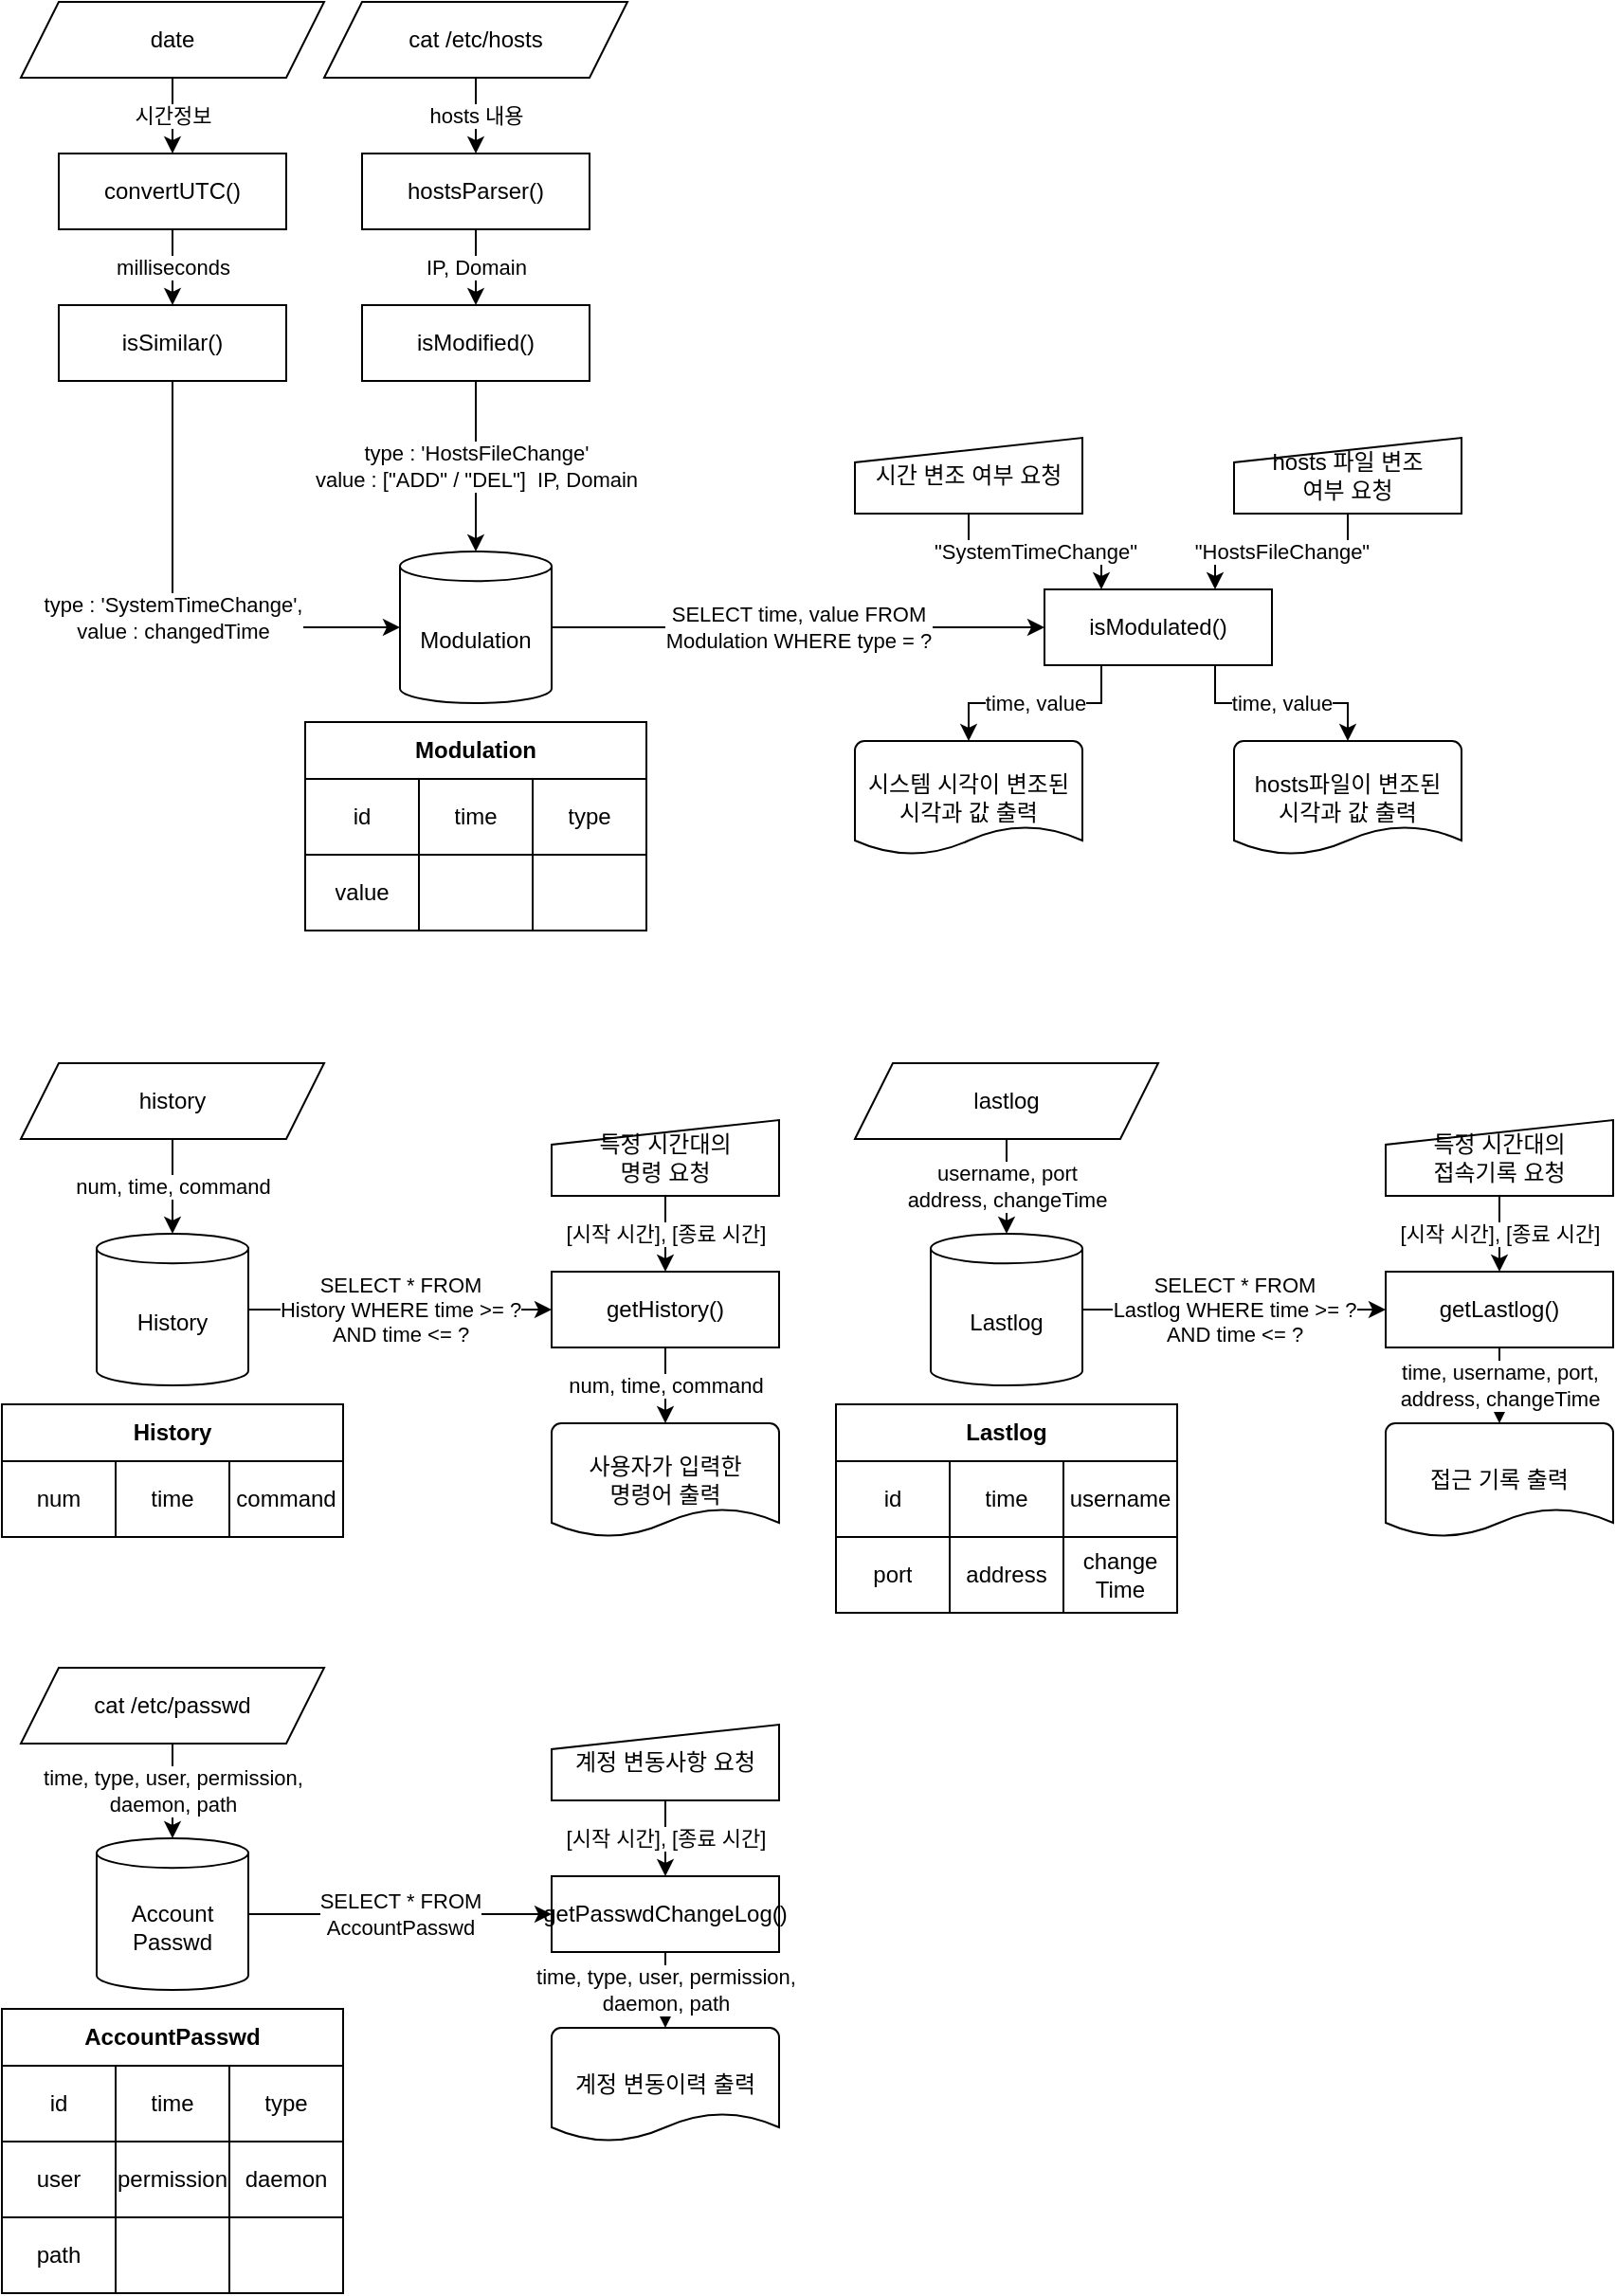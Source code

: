 <mxfile version="14.2.6" type="device"><diagram id="ftw8sSiOfZDfWN1B6twb" name="Page-1"><mxGraphModel dx="2557" dy="913" grid="1" gridSize="10" guides="1" tooltips="1" connect="1" arrows="1" fold="1" page="1" pageScale="1" pageWidth="827" pageHeight="1169" math="0" shadow="0"><root><mxCell id="0"/><mxCell id="1" parent="0"/><mxCell id="iCiZgDT-G1OhPRlPyUa2-1" value="Modulation" style="shape=table;html=1;whiteSpace=wrap;startSize=30;container=1;collapsible=0;childLayout=tableLayout;fontStyle=1;align=center;" parent="1" vertex="1"><mxGeometry x="150" y="380" width="180" height="110" as="geometry"/></mxCell><mxCell id="iCiZgDT-G1OhPRlPyUa2-2" value="" style="shape=partialRectangle;html=1;whiteSpace=wrap;collapsible=0;dropTarget=0;pointerEvents=0;fillColor=none;top=0;left=0;bottom=0;right=0;points=[[0,0.5],[1,0.5]];portConstraint=eastwest;" parent="iCiZgDT-G1OhPRlPyUa2-1" vertex="1"><mxGeometry y="30" width="180" height="40" as="geometry"/></mxCell><mxCell id="iCiZgDT-G1OhPRlPyUa2-3" value="id" style="shape=partialRectangle;html=1;whiteSpace=wrap;connectable=0;fillColor=none;top=0;left=0;bottom=0;right=0;overflow=hidden;" parent="iCiZgDT-G1OhPRlPyUa2-2" vertex="1"><mxGeometry width="60" height="40" as="geometry"/></mxCell><mxCell id="iCiZgDT-G1OhPRlPyUa2-4" value="time" style="shape=partialRectangle;html=1;whiteSpace=wrap;connectable=0;fillColor=none;top=0;left=0;bottom=0;right=0;overflow=hidden;" parent="iCiZgDT-G1OhPRlPyUa2-2" vertex="1"><mxGeometry x="60" width="60" height="40" as="geometry"/></mxCell><mxCell id="iCiZgDT-G1OhPRlPyUa2-5" value="type" style="shape=partialRectangle;html=1;whiteSpace=wrap;connectable=0;fillColor=none;top=0;left=0;bottom=0;right=0;overflow=hidden;" parent="iCiZgDT-G1OhPRlPyUa2-2" vertex="1"><mxGeometry x="120" width="60" height="40" as="geometry"/></mxCell><mxCell id="iCiZgDT-G1OhPRlPyUa2-6" value="" style="shape=partialRectangle;html=1;whiteSpace=wrap;collapsible=0;dropTarget=0;pointerEvents=0;fillColor=none;top=0;left=0;bottom=0;right=0;points=[[0,0.5],[1,0.5]];portConstraint=eastwest;" parent="iCiZgDT-G1OhPRlPyUa2-1" vertex="1"><mxGeometry y="70" width="180" height="40" as="geometry"/></mxCell><mxCell id="iCiZgDT-G1OhPRlPyUa2-7" value="value" style="shape=partialRectangle;html=1;whiteSpace=wrap;connectable=0;fillColor=none;top=0;left=0;bottom=0;right=0;overflow=hidden;" parent="iCiZgDT-G1OhPRlPyUa2-6" vertex="1"><mxGeometry width="60" height="40" as="geometry"/></mxCell><mxCell id="iCiZgDT-G1OhPRlPyUa2-8" value="" style="shape=partialRectangle;html=1;whiteSpace=wrap;connectable=0;fillColor=none;top=0;left=0;bottom=0;right=0;overflow=hidden;" parent="iCiZgDT-G1OhPRlPyUa2-6" vertex="1"><mxGeometry x="60" width="60" height="40" as="geometry"/></mxCell><mxCell id="iCiZgDT-G1OhPRlPyUa2-9" value="" style="shape=partialRectangle;html=1;whiteSpace=wrap;connectable=0;fillColor=none;top=0;left=0;bottom=0;right=0;overflow=hidden;" parent="iCiZgDT-G1OhPRlPyUa2-6" vertex="1"><mxGeometry x="120" width="60" height="40" as="geometry"/></mxCell><mxCell id="iCiZgDT-G1OhPRlPyUa2-20" value="hosts 내용" style="edgeStyle=orthogonalEdgeStyle;rounded=0;orthogonalLoop=1;jettySize=auto;html=1;exitX=0.5;exitY=1;exitDx=0;exitDy=0;entryX=0.5;entryY=0;entryDx=0;entryDy=0;" parent="1" source="iCiZgDT-G1OhPRlPyUa2-21" target="iCiZgDT-G1OhPRlPyUa2-25" edge="1"><mxGeometry relative="1" as="geometry"/></mxCell><mxCell id="iCiZgDT-G1OhPRlPyUa2-21" value="cat /etc/hosts" style="shape=parallelogram;perimeter=parallelogramPerimeter;whiteSpace=wrap;html=1;fixedSize=1;" parent="1" vertex="1"><mxGeometry x="160" width="160" height="40" as="geometry"/></mxCell><mxCell id="iCiZgDT-G1OhPRlPyUa2-44" value="시간정보" style="edgeStyle=orthogonalEdgeStyle;rounded=0;orthogonalLoop=1;jettySize=auto;html=1;exitX=0.5;exitY=1;exitDx=0;exitDy=0;entryX=0.5;entryY=0;entryDx=0;entryDy=0;" parent="1" source="iCiZgDT-G1OhPRlPyUa2-23" target="iCiZgDT-G1OhPRlPyUa2-43" edge="1"><mxGeometry relative="1" as="geometry"/></mxCell><mxCell id="iCiZgDT-G1OhPRlPyUa2-23" value="date" style="shape=parallelogram;perimeter=parallelogramPerimeter;whiteSpace=wrap;html=1;fixedSize=1;" parent="1" vertex="1"><mxGeometry width="160" height="40" as="geometry"/></mxCell><mxCell id="iCiZgDT-G1OhPRlPyUa2-42" value="IP, Domain" style="edgeStyle=orthogonalEdgeStyle;rounded=0;orthogonalLoop=1;jettySize=auto;html=1;exitX=0.5;exitY=1;exitDx=0;exitDy=0;entryX=0.5;entryY=0;entryDx=0;entryDy=0;" parent="1" source="iCiZgDT-G1OhPRlPyUa2-25" target="iCiZgDT-G1OhPRlPyUa2-41" edge="1"><mxGeometry relative="1" as="geometry"/></mxCell><mxCell id="iCiZgDT-G1OhPRlPyUa2-25" value="hostsParser()" style="rounded=0;whiteSpace=wrap;html=1;" parent="1" vertex="1"><mxGeometry x="180" y="80" width="120" height="40" as="geometry"/></mxCell><mxCell id="iCiZgDT-G1OhPRlPyUa2-26" value="SELECT time, value FROM&lt;br&gt;Modulation WHERE type = ?" style="edgeStyle=orthogonalEdgeStyle;rounded=0;orthogonalLoop=1;jettySize=auto;html=1;exitX=1;exitY=0.5;exitDx=0;exitDy=0;exitPerimeter=0;entryX=0;entryY=0.5;entryDx=0;entryDy=0;" parent="1" source="iCiZgDT-G1OhPRlPyUa2-28" target="iCiZgDT-G1OhPRlPyUa2-32" edge="1"><mxGeometry relative="1" as="geometry"/></mxCell><mxCell id="iCiZgDT-G1OhPRlPyUa2-28" value="Modulation" style="shape=cylinder3;whiteSpace=wrap;html=1;boundedLbl=1;backgroundOutline=1;size=7.8;" parent="1" vertex="1"><mxGeometry x="200" y="290" width="80" height="80" as="geometry"/></mxCell><mxCell id="iCiZgDT-G1OhPRlPyUa2-29" value="&quot;SystemTimeChange&quot;" style="edgeStyle=orthogonalEdgeStyle;rounded=0;orthogonalLoop=1;jettySize=auto;html=1;exitX=0.5;exitY=1;exitDx=0;exitDy=0;entryX=0.25;entryY=0;entryDx=0;entryDy=0;" parent="1" source="iCiZgDT-G1OhPRlPyUa2-30" target="iCiZgDT-G1OhPRlPyUa2-32" edge="1"><mxGeometry relative="1" as="geometry"/></mxCell><mxCell id="iCiZgDT-G1OhPRlPyUa2-30" value="시간 변조 여부 요청" style="shape=manualInput;whiteSpace=wrap;html=1;align=center;size=13;" parent="1" vertex="1"><mxGeometry x="440" y="230" width="120" height="40" as="geometry"/></mxCell><mxCell id="iCiZgDT-G1OhPRlPyUa2-31" value="time, value" style="edgeStyle=orthogonalEdgeStyle;rounded=0;orthogonalLoop=1;jettySize=auto;html=1;exitX=0.25;exitY=1;exitDx=0;exitDy=0;entryX=0.5;entryY=0;entryDx=0;entryDy=0;entryPerimeter=0;" parent="1" source="iCiZgDT-G1OhPRlPyUa2-32" target="iCiZgDT-G1OhPRlPyUa2-39" edge="1"><mxGeometry relative="1" as="geometry"/></mxCell><mxCell id="iCiZgDT-G1OhPRlPyUa2-32" value="isModulated()" style="rounded=0;whiteSpace=wrap;html=1;" parent="1" vertex="1"><mxGeometry x="540" y="310" width="120" height="40" as="geometry"/></mxCell><mxCell id="iCiZgDT-G1OhPRlPyUa2-39" value="시스템 시각이 변조된&lt;br&gt;시각과 값 출력" style="strokeWidth=1;html=1;shape=mxgraph.flowchart.document2;whiteSpace=wrap;size=0.25;align=center;" parent="1" vertex="1"><mxGeometry x="440" y="390" width="120" height="60" as="geometry"/></mxCell><mxCell id="iCiZgDT-G1OhPRlPyUa2-49" value="type : 'HostsFileChange'&lt;br&gt;value : [&quot;ADD&quot; / &quot;DEL&quot;]&amp;nbsp;&amp;nbsp;IP, Domain" style="edgeStyle=orthogonalEdgeStyle;rounded=0;orthogonalLoop=1;jettySize=auto;html=1;exitX=0.5;exitY=1;exitDx=0;exitDy=0;entryX=0.5;entryY=0;entryDx=0;entryDy=0;entryPerimeter=0;" parent="1" source="iCiZgDT-G1OhPRlPyUa2-41" target="iCiZgDT-G1OhPRlPyUa2-28" edge="1"><mxGeometry relative="1" as="geometry"/></mxCell><mxCell id="iCiZgDT-G1OhPRlPyUa2-41" value="isModified()" style="rounded=0;whiteSpace=wrap;html=1;" parent="1" vertex="1"><mxGeometry x="180" y="160" width="120" height="40" as="geometry"/></mxCell><mxCell id="iCiZgDT-G1OhPRlPyUa2-46" value="milliseconds" style="edgeStyle=orthogonalEdgeStyle;rounded=0;orthogonalLoop=1;jettySize=auto;html=1;exitX=0.5;exitY=1;exitDx=0;exitDy=0;entryX=0.5;entryY=0;entryDx=0;entryDy=0;" parent="1" source="iCiZgDT-G1OhPRlPyUa2-43" target="iCiZgDT-G1OhPRlPyUa2-45" edge="1"><mxGeometry relative="1" as="geometry"/></mxCell><mxCell id="iCiZgDT-G1OhPRlPyUa2-43" value="convertUTC()" style="rounded=0;whiteSpace=wrap;html=1;" parent="1" vertex="1"><mxGeometry x="20" y="80" width="120" height="40" as="geometry"/></mxCell><mxCell id="iCiZgDT-G1OhPRlPyUa2-48" value="type : 'SystemTimeChange',&lt;br&gt;value : changedTime" style="edgeStyle=orthogonalEdgeStyle;rounded=0;orthogonalLoop=1;jettySize=auto;html=1;exitX=0.5;exitY=1;exitDx=0;exitDy=0;entryX=0;entryY=0.5;entryDx=0;entryDy=0;entryPerimeter=0;" parent="1" source="iCiZgDT-G1OhPRlPyUa2-45" target="iCiZgDT-G1OhPRlPyUa2-28" edge="1"><mxGeometry relative="1" as="geometry"/></mxCell><mxCell id="iCiZgDT-G1OhPRlPyUa2-45" value="isSimilar()" style="rounded=0;whiteSpace=wrap;html=1;" parent="1" vertex="1"><mxGeometry x="20" y="160" width="120" height="40" as="geometry"/></mxCell><mxCell id="iCiZgDT-G1OhPRlPyUa2-57" value="&quot;HostsFileChange&quot;" style="edgeStyle=orthogonalEdgeStyle;rounded=0;orthogonalLoop=1;jettySize=auto;html=1;exitX=0.5;exitY=1;exitDx=0;exitDy=0;entryX=0.75;entryY=0;entryDx=0;entryDy=0;" parent="1" source="iCiZgDT-G1OhPRlPyUa2-51" target="iCiZgDT-G1OhPRlPyUa2-32" edge="1"><mxGeometry relative="1" as="geometry"/></mxCell><mxCell id="iCiZgDT-G1OhPRlPyUa2-51" value="hosts 파일 변조&lt;br&gt;여부 요청" style="shape=manualInput;whiteSpace=wrap;html=1;align=center;size=13;" parent="1" vertex="1"><mxGeometry x="640" y="230" width="120" height="40" as="geometry"/></mxCell><mxCell id="iCiZgDT-G1OhPRlPyUa2-52" value="time, value" style="edgeStyle=orthogonalEdgeStyle;rounded=0;orthogonalLoop=1;jettySize=auto;html=1;exitX=0.75;exitY=1;exitDx=0;exitDy=0;entryX=0.5;entryY=0;entryDx=0;entryDy=0;entryPerimeter=0;" parent="1" source="iCiZgDT-G1OhPRlPyUa2-32" target="iCiZgDT-G1OhPRlPyUa2-54" edge="1"><mxGeometry relative="1" as="geometry"><mxPoint x="700" y="350" as="sourcePoint"/></mxGeometry></mxCell><mxCell id="iCiZgDT-G1OhPRlPyUa2-54" value="hosts파일이 변조된&lt;br&gt;시각과 값 출력" style="strokeWidth=1;html=1;shape=mxgraph.flowchart.document2;whiteSpace=wrap;size=0.25;align=center;" parent="1" vertex="1"><mxGeometry x="640" y="390" width="120" height="60" as="geometry"/></mxCell><mxCell id="L-Lp9fj2fHZUq_X1e-G--1" value="History" style="shape=table;html=1;whiteSpace=wrap;startSize=30;container=1;collapsible=0;childLayout=tableLayout;fontStyle=1;align=center;" vertex="1" parent="1"><mxGeometry x="-10" y="740" width="180" height="70" as="geometry"/></mxCell><mxCell id="L-Lp9fj2fHZUq_X1e-G--2" value="" style="shape=partialRectangle;html=1;whiteSpace=wrap;collapsible=0;dropTarget=0;pointerEvents=0;fillColor=none;top=0;left=0;bottom=0;right=0;points=[[0,0.5],[1,0.5]];portConstraint=eastwest;" vertex="1" parent="L-Lp9fj2fHZUq_X1e-G--1"><mxGeometry y="30" width="180" height="40" as="geometry"/></mxCell><mxCell id="L-Lp9fj2fHZUq_X1e-G--3" value="num" style="shape=partialRectangle;html=1;whiteSpace=wrap;connectable=0;fillColor=none;top=0;left=0;bottom=0;right=0;overflow=hidden;" vertex="1" parent="L-Lp9fj2fHZUq_X1e-G--2"><mxGeometry width="60" height="40" as="geometry"/></mxCell><mxCell id="L-Lp9fj2fHZUq_X1e-G--4" value="time" style="shape=partialRectangle;html=1;whiteSpace=wrap;connectable=0;fillColor=none;top=0;left=0;bottom=0;right=0;overflow=hidden;" vertex="1" parent="L-Lp9fj2fHZUq_X1e-G--2"><mxGeometry x="60" width="60" height="40" as="geometry"/></mxCell><mxCell id="L-Lp9fj2fHZUq_X1e-G--5" value="command" style="shape=partialRectangle;html=1;whiteSpace=wrap;connectable=0;fillColor=none;top=0;left=0;bottom=0;right=0;overflow=hidden;" vertex="1" parent="L-Lp9fj2fHZUq_X1e-G--2"><mxGeometry x="120" width="60" height="40" as="geometry"/></mxCell><mxCell id="L-Lp9fj2fHZUq_X1e-G--14" value="num, time, command" style="edgeStyle=orthogonalEdgeStyle;rounded=0;orthogonalLoop=1;jettySize=auto;html=1;exitX=0.5;exitY=1;exitDx=0;exitDy=0;entryX=0.5;entryY=0;entryDx=0;entryDy=0;entryPerimeter=0;" edge="1" parent="1" source="L-Lp9fj2fHZUq_X1e-G--15" target="L-Lp9fj2fHZUq_X1e-G--16"><mxGeometry relative="1" as="geometry"/></mxCell><mxCell id="L-Lp9fj2fHZUq_X1e-G--15" value="history" style="shape=parallelogram;perimeter=parallelogramPerimeter;whiteSpace=wrap;html=1;fixedSize=1;" vertex="1" parent="1"><mxGeometry y="560" width="160" height="40" as="geometry"/></mxCell><mxCell id="L-Lp9fj2fHZUq_X1e-G--22" value="SELECT * FROM&lt;br&gt;History WHERE time &amp;gt;= ?&lt;br&gt;AND time &amp;lt;= ?" style="edgeStyle=orthogonalEdgeStyle;rounded=0;orthogonalLoop=1;jettySize=auto;html=1;exitX=1;exitY=0.5;exitDx=0;exitDy=0;exitPerimeter=0;entryX=0;entryY=0.5;entryDx=0;entryDy=0;" edge="1" parent="1" source="L-Lp9fj2fHZUq_X1e-G--16" target="L-Lp9fj2fHZUq_X1e-G--20"><mxGeometry relative="1" as="geometry"/></mxCell><mxCell id="L-Lp9fj2fHZUq_X1e-G--16" value="History" style="shape=cylinder3;whiteSpace=wrap;html=1;boundedLbl=1;backgroundOutline=1;size=7.8;" vertex="1" parent="1"><mxGeometry x="40" y="650" width="80" height="80" as="geometry"/></mxCell><mxCell id="L-Lp9fj2fHZUq_X1e-G--17" value="[시작 시간], [종료 시간]" style="edgeStyle=orthogonalEdgeStyle;rounded=0;orthogonalLoop=1;jettySize=auto;html=1;exitX=0.5;exitY=1;exitDx=0;exitDy=0;entryX=0.5;entryY=0;entryDx=0;entryDy=0;" edge="1" parent="1" source="L-Lp9fj2fHZUq_X1e-G--18" target="L-Lp9fj2fHZUq_X1e-G--20"><mxGeometry relative="1" as="geometry"/></mxCell><mxCell id="L-Lp9fj2fHZUq_X1e-G--18" value="특정 시간대의&lt;br&gt;명령 요청" style="shape=manualInput;whiteSpace=wrap;html=1;align=center;size=13;" vertex="1" parent="1"><mxGeometry x="280" y="590" width="120" height="40" as="geometry"/></mxCell><mxCell id="L-Lp9fj2fHZUq_X1e-G--19" value="num, time, command" style="edgeStyle=orthogonalEdgeStyle;rounded=0;orthogonalLoop=1;jettySize=auto;html=1;exitX=0.5;exitY=1;exitDx=0;exitDy=0;entryX=0.5;entryY=0;entryDx=0;entryDy=0;entryPerimeter=0;" edge="1" parent="1" source="L-Lp9fj2fHZUq_X1e-G--20" target="L-Lp9fj2fHZUq_X1e-G--21"><mxGeometry relative="1" as="geometry"/></mxCell><mxCell id="L-Lp9fj2fHZUq_X1e-G--20" value="getHistory()" style="rounded=0;whiteSpace=wrap;html=1;" vertex="1" parent="1"><mxGeometry x="280" y="670" width="120" height="40" as="geometry"/></mxCell><mxCell id="L-Lp9fj2fHZUq_X1e-G--21" value="사용자가 입력한&lt;br&gt;명령어 출력" style="strokeWidth=1;html=1;shape=mxgraph.flowchart.document2;whiteSpace=wrap;size=0.25;align=center;" vertex="1" parent="1"><mxGeometry x="280" y="750" width="120" height="60" as="geometry"/></mxCell><mxCell id="L-Lp9fj2fHZUq_X1e-G--23" value="Lastlog" style="shape=table;html=1;whiteSpace=wrap;startSize=30;container=1;collapsible=0;childLayout=tableLayout;fontStyle=1;align=center;" vertex="1" parent="1"><mxGeometry x="430" y="740" width="180" height="110" as="geometry"/></mxCell><mxCell id="L-Lp9fj2fHZUq_X1e-G--24" value="" style="shape=partialRectangle;html=1;whiteSpace=wrap;collapsible=0;dropTarget=0;pointerEvents=0;fillColor=none;top=0;left=0;bottom=0;right=0;points=[[0,0.5],[1,0.5]];portConstraint=eastwest;" vertex="1" parent="L-Lp9fj2fHZUq_X1e-G--23"><mxGeometry y="30" width="180" height="40" as="geometry"/></mxCell><mxCell id="L-Lp9fj2fHZUq_X1e-G--25" value="id" style="shape=partialRectangle;html=1;whiteSpace=wrap;connectable=0;fillColor=none;top=0;left=0;bottom=0;right=0;overflow=hidden;" vertex="1" parent="L-Lp9fj2fHZUq_X1e-G--24"><mxGeometry width="60" height="40" as="geometry"/></mxCell><mxCell id="L-Lp9fj2fHZUq_X1e-G--26" value="time" style="shape=partialRectangle;html=1;whiteSpace=wrap;connectable=0;fillColor=none;top=0;left=0;bottom=0;right=0;overflow=hidden;" vertex="1" parent="L-Lp9fj2fHZUq_X1e-G--24"><mxGeometry x="60" width="60" height="40" as="geometry"/></mxCell><mxCell id="L-Lp9fj2fHZUq_X1e-G--27" value="username" style="shape=partialRectangle;html=1;whiteSpace=wrap;connectable=0;fillColor=none;top=0;left=0;bottom=0;right=0;overflow=hidden;" vertex="1" parent="L-Lp9fj2fHZUq_X1e-G--24"><mxGeometry x="120" width="60" height="40" as="geometry"/></mxCell><mxCell id="L-Lp9fj2fHZUq_X1e-G--37" style="shape=partialRectangle;html=1;whiteSpace=wrap;collapsible=0;dropTarget=0;pointerEvents=0;fillColor=none;top=0;left=0;bottom=0;right=0;points=[[0,0.5],[1,0.5]];portConstraint=eastwest;" vertex="1" parent="L-Lp9fj2fHZUq_X1e-G--23"><mxGeometry y="70" width="180" height="40" as="geometry"/></mxCell><mxCell id="L-Lp9fj2fHZUq_X1e-G--38" value="port" style="shape=partialRectangle;html=1;whiteSpace=wrap;connectable=0;fillColor=none;top=0;left=0;bottom=0;right=0;overflow=hidden;" vertex="1" parent="L-Lp9fj2fHZUq_X1e-G--37"><mxGeometry width="60" height="40" as="geometry"/></mxCell><mxCell id="L-Lp9fj2fHZUq_X1e-G--39" value="address" style="shape=partialRectangle;html=1;whiteSpace=wrap;connectable=0;fillColor=none;top=0;left=0;bottom=0;right=0;overflow=hidden;" vertex="1" parent="L-Lp9fj2fHZUq_X1e-G--37"><mxGeometry x="60" width="60" height="40" as="geometry"/></mxCell><mxCell id="L-Lp9fj2fHZUq_X1e-G--40" value="change&lt;br&gt;Time" style="shape=partialRectangle;html=1;whiteSpace=wrap;connectable=0;fillColor=none;top=0;left=0;bottom=0;right=0;overflow=hidden;" vertex="1" parent="L-Lp9fj2fHZUq_X1e-G--37"><mxGeometry x="120" width="60" height="40" as="geometry"/></mxCell><mxCell id="L-Lp9fj2fHZUq_X1e-G--28" value="username, port&lt;br&gt;address, changeTime" style="edgeStyle=orthogonalEdgeStyle;rounded=0;orthogonalLoop=1;jettySize=auto;html=1;exitX=0.5;exitY=1;exitDx=0;exitDy=0;entryX=0.5;entryY=0;entryDx=0;entryDy=0;entryPerimeter=0;" edge="1" parent="1" source="L-Lp9fj2fHZUq_X1e-G--29" target="L-Lp9fj2fHZUq_X1e-G--31"><mxGeometry relative="1" as="geometry"/></mxCell><mxCell id="L-Lp9fj2fHZUq_X1e-G--29" value="lastlog" style="shape=parallelogram;perimeter=parallelogramPerimeter;whiteSpace=wrap;html=1;fixedSize=1;" vertex="1" parent="1"><mxGeometry x="440" y="560" width="160" height="40" as="geometry"/></mxCell><mxCell id="L-Lp9fj2fHZUq_X1e-G--30" value="SELECT * FROM&lt;br&gt;Lastlog WHERE time &amp;gt;= ?&lt;br&gt;AND time &amp;lt;= ?" style="edgeStyle=orthogonalEdgeStyle;rounded=0;orthogonalLoop=1;jettySize=auto;html=1;exitX=1;exitY=0.5;exitDx=0;exitDy=0;exitPerimeter=0;entryX=0;entryY=0.5;entryDx=0;entryDy=0;" edge="1" parent="1" source="L-Lp9fj2fHZUq_X1e-G--31" target="L-Lp9fj2fHZUq_X1e-G--35"><mxGeometry relative="1" as="geometry"/></mxCell><mxCell id="L-Lp9fj2fHZUq_X1e-G--31" value="Lastlog" style="shape=cylinder3;whiteSpace=wrap;html=1;boundedLbl=1;backgroundOutline=1;size=7.8;" vertex="1" parent="1"><mxGeometry x="480" y="650" width="80" height="80" as="geometry"/></mxCell><mxCell id="L-Lp9fj2fHZUq_X1e-G--32" value="[시작 시간], [종료 시간]" style="edgeStyle=orthogonalEdgeStyle;rounded=0;orthogonalLoop=1;jettySize=auto;html=1;exitX=0.5;exitY=1;exitDx=0;exitDy=0;entryX=0.5;entryY=0;entryDx=0;entryDy=0;" edge="1" parent="1" source="L-Lp9fj2fHZUq_X1e-G--33" target="L-Lp9fj2fHZUq_X1e-G--35"><mxGeometry relative="1" as="geometry"/></mxCell><mxCell id="L-Lp9fj2fHZUq_X1e-G--33" value="특정 시간대의&lt;br&gt;접속기록 요청" style="shape=manualInput;whiteSpace=wrap;html=1;align=center;size=13;" vertex="1" parent="1"><mxGeometry x="720" y="590" width="120" height="40" as="geometry"/></mxCell><mxCell id="L-Lp9fj2fHZUq_X1e-G--34" value="time, username, port,&lt;br&gt;address, changeTime" style="edgeStyle=orthogonalEdgeStyle;rounded=0;orthogonalLoop=1;jettySize=auto;html=1;exitX=0.5;exitY=1;exitDx=0;exitDy=0;entryX=0.5;entryY=0;entryDx=0;entryDy=0;entryPerimeter=0;" edge="1" parent="1" source="L-Lp9fj2fHZUq_X1e-G--35" target="L-Lp9fj2fHZUq_X1e-G--36"><mxGeometry relative="1" as="geometry"/></mxCell><mxCell id="L-Lp9fj2fHZUq_X1e-G--35" value="getLastlog()" style="rounded=0;whiteSpace=wrap;html=1;" vertex="1" parent="1"><mxGeometry x="720" y="670" width="120" height="40" as="geometry"/></mxCell><mxCell id="L-Lp9fj2fHZUq_X1e-G--36" value="접근 기록 출력" style="strokeWidth=1;html=1;shape=mxgraph.flowchart.document2;whiteSpace=wrap;size=0.25;align=center;" vertex="1" parent="1"><mxGeometry x="720" y="750" width="120" height="60" as="geometry"/></mxCell><mxCell id="L-Lp9fj2fHZUq_X1e-G--45" value="AccountPasswd" style="shape=table;html=1;whiteSpace=wrap;startSize=30;container=1;collapsible=0;childLayout=tableLayout;fontStyle=1;align=center;" vertex="1" parent="1"><mxGeometry x="-10" y="1059" width="180" height="150" as="geometry"/></mxCell><mxCell id="L-Lp9fj2fHZUq_X1e-G--46" value="" style="shape=partialRectangle;html=1;whiteSpace=wrap;collapsible=0;dropTarget=0;pointerEvents=0;fillColor=none;top=0;left=0;bottom=0;right=0;points=[[0,0.5],[1,0.5]];portConstraint=eastwest;" vertex="1" parent="L-Lp9fj2fHZUq_X1e-G--45"><mxGeometry y="30" width="180" height="40" as="geometry"/></mxCell><mxCell id="L-Lp9fj2fHZUq_X1e-G--47" value="id" style="shape=partialRectangle;html=1;whiteSpace=wrap;connectable=0;fillColor=none;top=0;left=0;bottom=0;right=0;overflow=hidden;" vertex="1" parent="L-Lp9fj2fHZUq_X1e-G--46"><mxGeometry width="60" height="40" as="geometry"/></mxCell><mxCell id="L-Lp9fj2fHZUq_X1e-G--48" value="time" style="shape=partialRectangle;html=1;whiteSpace=wrap;connectable=0;fillColor=none;top=0;left=0;bottom=0;right=0;overflow=hidden;" vertex="1" parent="L-Lp9fj2fHZUq_X1e-G--46"><mxGeometry x="60" width="60" height="40" as="geometry"/></mxCell><mxCell id="L-Lp9fj2fHZUq_X1e-G--49" value="type" style="shape=partialRectangle;html=1;whiteSpace=wrap;connectable=0;fillColor=none;top=0;left=0;bottom=0;right=0;overflow=hidden;" vertex="1" parent="L-Lp9fj2fHZUq_X1e-G--46"><mxGeometry x="120" width="60" height="40" as="geometry"/></mxCell><mxCell id="L-Lp9fj2fHZUq_X1e-G--50" style="shape=partialRectangle;html=1;whiteSpace=wrap;collapsible=0;dropTarget=0;pointerEvents=0;fillColor=none;top=0;left=0;bottom=0;right=0;points=[[0,0.5],[1,0.5]];portConstraint=eastwest;" vertex="1" parent="L-Lp9fj2fHZUq_X1e-G--45"><mxGeometry y="70" width="180" height="40" as="geometry"/></mxCell><mxCell id="L-Lp9fj2fHZUq_X1e-G--51" value="user" style="shape=partialRectangle;html=1;whiteSpace=wrap;connectable=0;fillColor=none;top=0;left=0;bottom=0;right=0;overflow=hidden;" vertex="1" parent="L-Lp9fj2fHZUq_X1e-G--50"><mxGeometry width="60" height="40" as="geometry"/></mxCell><mxCell id="L-Lp9fj2fHZUq_X1e-G--52" value="permission" style="shape=partialRectangle;html=1;whiteSpace=wrap;connectable=0;fillColor=none;top=0;left=0;bottom=0;right=0;overflow=hidden;" vertex="1" parent="L-Lp9fj2fHZUq_X1e-G--50"><mxGeometry x="60" width="60" height="40" as="geometry"/></mxCell><mxCell id="L-Lp9fj2fHZUq_X1e-G--53" value="daemon" style="shape=partialRectangle;html=1;whiteSpace=wrap;connectable=0;fillColor=none;top=0;left=0;bottom=0;right=0;overflow=hidden;" vertex="1" parent="L-Lp9fj2fHZUq_X1e-G--50"><mxGeometry x="120" width="60" height="40" as="geometry"/></mxCell><mxCell id="L-Lp9fj2fHZUq_X1e-G--63" style="shape=partialRectangle;html=1;whiteSpace=wrap;collapsible=0;dropTarget=0;pointerEvents=0;fillColor=none;top=0;left=0;bottom=0;right=0;points=[[0,0.5],[1,0.5]];portConstraint=eastwest;" vertex="1" parent="L-Lp9fj2fHZUq_X1e-G--45"><mxGeometry y="110" width="180" height="40" as="geometry"/></mxCell><mxCell id="L-Lp9fj2fHZUq_X1e-G--64" value="path" style="shape=partialRectangle;html=1;whiteSpace=wrap;connectable=0;fillColor=none;top=0;left=0;bottom=0;right=0;overflow=hidden;" vertex="1" parent="L-Lp9fj2fHZUq_X1e-G--63"><mxGeometry width="60" height="40" as="geometry"/></mxCell><mxCell id="L-Lp9fj2fHZUq_X1e-G--65" style="shape=partialRectangle;html=1;whiteSpace=wrap;connectable=0;fillColor=none;top=0;left=0;bottom=0;right=0;overflow=hidden;" vertex="1" parent="L-Lp9fj2fHZUq_X1e-G--63"><mxGeometry x="60" width="60" height="40" as="geometry"/></mxCell><mxCell id="L-Lp9fj2fHZUq_X1e-G--66" style="shape=partialRectangle;html=1;whiteSpace=wrap;connectable=0;fillColor=none;top=0;left=0;bottom=0;right=0;overflow=hidden;" vertex="1" parent="L-Lp9fj2fHZUq_X1e-G--63"><mxGeometry x="120" width="60" height="40" as="geometry"/></mxCell><mxCell id="L-Lp9fj2fHZUq_X1e-G--54" value="time, type, user, permission,&lt;br&gt;daemon, path" style="edgeStyle=orthogonalEdgeStyle;rounded=0;orthogonalLoop=1;jettySize=auto;html=1;exitX=0.5;exitY=1;exitDx=0;exitDy=0;entryX=0.5;entryY=0;entryDx=0;entryDy=0;entryPerimeter=0;" edge="1" parent="1" source="L-Lp9fj2fHZUq_X1e-G--55" target="L-Lp9fj2fHZUq_X1e-G--57"><mxGeometry relative="1" as="geometry"/></mxCell><mxCell id="L-Lp9fj2fHZUq_X1e-G--55" value="cat /etc/passwd" style="shape=parallelogram;perimeter=parallelogramPerimeter;whiteSpace=wrap;html=1;fixedSize=1;" vertex="1" parent="1"><mxGeometry y="879" width="160" height="40" as="geometry"/></mxCell><mxCell id="L-Lp9fj2fHZUq_X1e-G--56" value="SELECT * FROM&lt;br&gt;AccountPasswd" style="edgeStyle=orthogonalEdgeStyle;rounded=0;orthogonalLoop=1;jettySize=auto;html=1;exitX=1;exitY=0.5;exitDx=0;exitDy=0;exitPerimeter=0;entryX=0;entryY=0.5;entryDx=0;entryDy=0;" edge="1" parent="1" source="L-Lp9fj2fHZUq_X1e-G--57" target="L-Lp9fj2fHZUq_X1e-G--61"><mxGeometry relative="1" as="geometry"/></mxCell><mxCell id="L-Lp9fj2fHZUq_X1e-G--57" value="Account&lt;br&gt;Passwd" style="shape=cylinder3;whiteSpace=wrap;html=1;boundedLbl=1;backgroundOutline=1;size=7.8;" vertex="1" parent="1"><mxGeometry x="40" y="969" width="80" height="80" as="geometry"/></mxCell><mxCell id="L-Lp9fj2fHZUq_X1e-G--58" value="[시작 시간], [종료 시간]" style="edgeStyle=orthogonalEdgeStyle;rounded=0;orthogonalLoop=1;jettySize=auto;html=1;exitX=0.5;exitY=1;exitDx=0;exitDy=0;entryX=0.5;entryY=0;entryDx=0;entryDy=0;" edge="1" parent="1" source="L-Lp9fj2fHZUq_X1e-G--59" target="L-Lp9fj2fHZUq_X1e-G--61"><mxGeometry relative="1" as="geometry"/></mxCell><mxCell id="L-Lp9fj2fHZUq_X1e-G--59" value="계정 변동사항 요청" style="shape=manualInput;whiteSpace=wrap;html=1;align=center;size=13;" vertex="1" parent="1"><mxGeometry x="280" y="909" width="120" height="40" as="geometry"/></mxCell><mxCell id="L-Lp9fj2fHZUq_X1e-G--60" value="time, type, user, permission,&lt;br&gt;daemon, path" style="edgeStyle=orthogonalEdgeStyle;rounded=0;orthogonalLoop=1;jettySize=auto;html=1;exitX=0.5;exitY=1;exitDx=0;exitDy=0;entryX=0.5;entryY=0;entryDx=0;entryDy=0;entryPerimeter=0;" edge="1" parent="1" source="L-Lp9fj2fHZUq_X1e-G--61" target="L-Lp9fj2fHZUq_X1e-G--62"><mxGeometry relative="1" as="geometry"/></mxCell><mxCell id="L-Lp9fj2fHZUq_X1e-G--61" value="getPasswdChangeLog()" style="rounded=0;whiteSpace=wrap;html=1;" vertex="1" parent="1"><mxGeometry x="280" y="989" width="120" height="40" as="geometry"/></mxCell><mxCell id="L-Lp9fj2fHZUq_X1e-G--62" value="계정 변동이력 출력" style="strokeWidth=1;html=1;shape=mxgraph.flowchart.document2;whiteSpace=wrap;size=0.25;align=center;" vertex="1" parent="1"><mxGeometry x="280" y="1069" width="120" height="60" as="geometry"/></mxCell></root></mxGraphModel></diagram></mxfile>